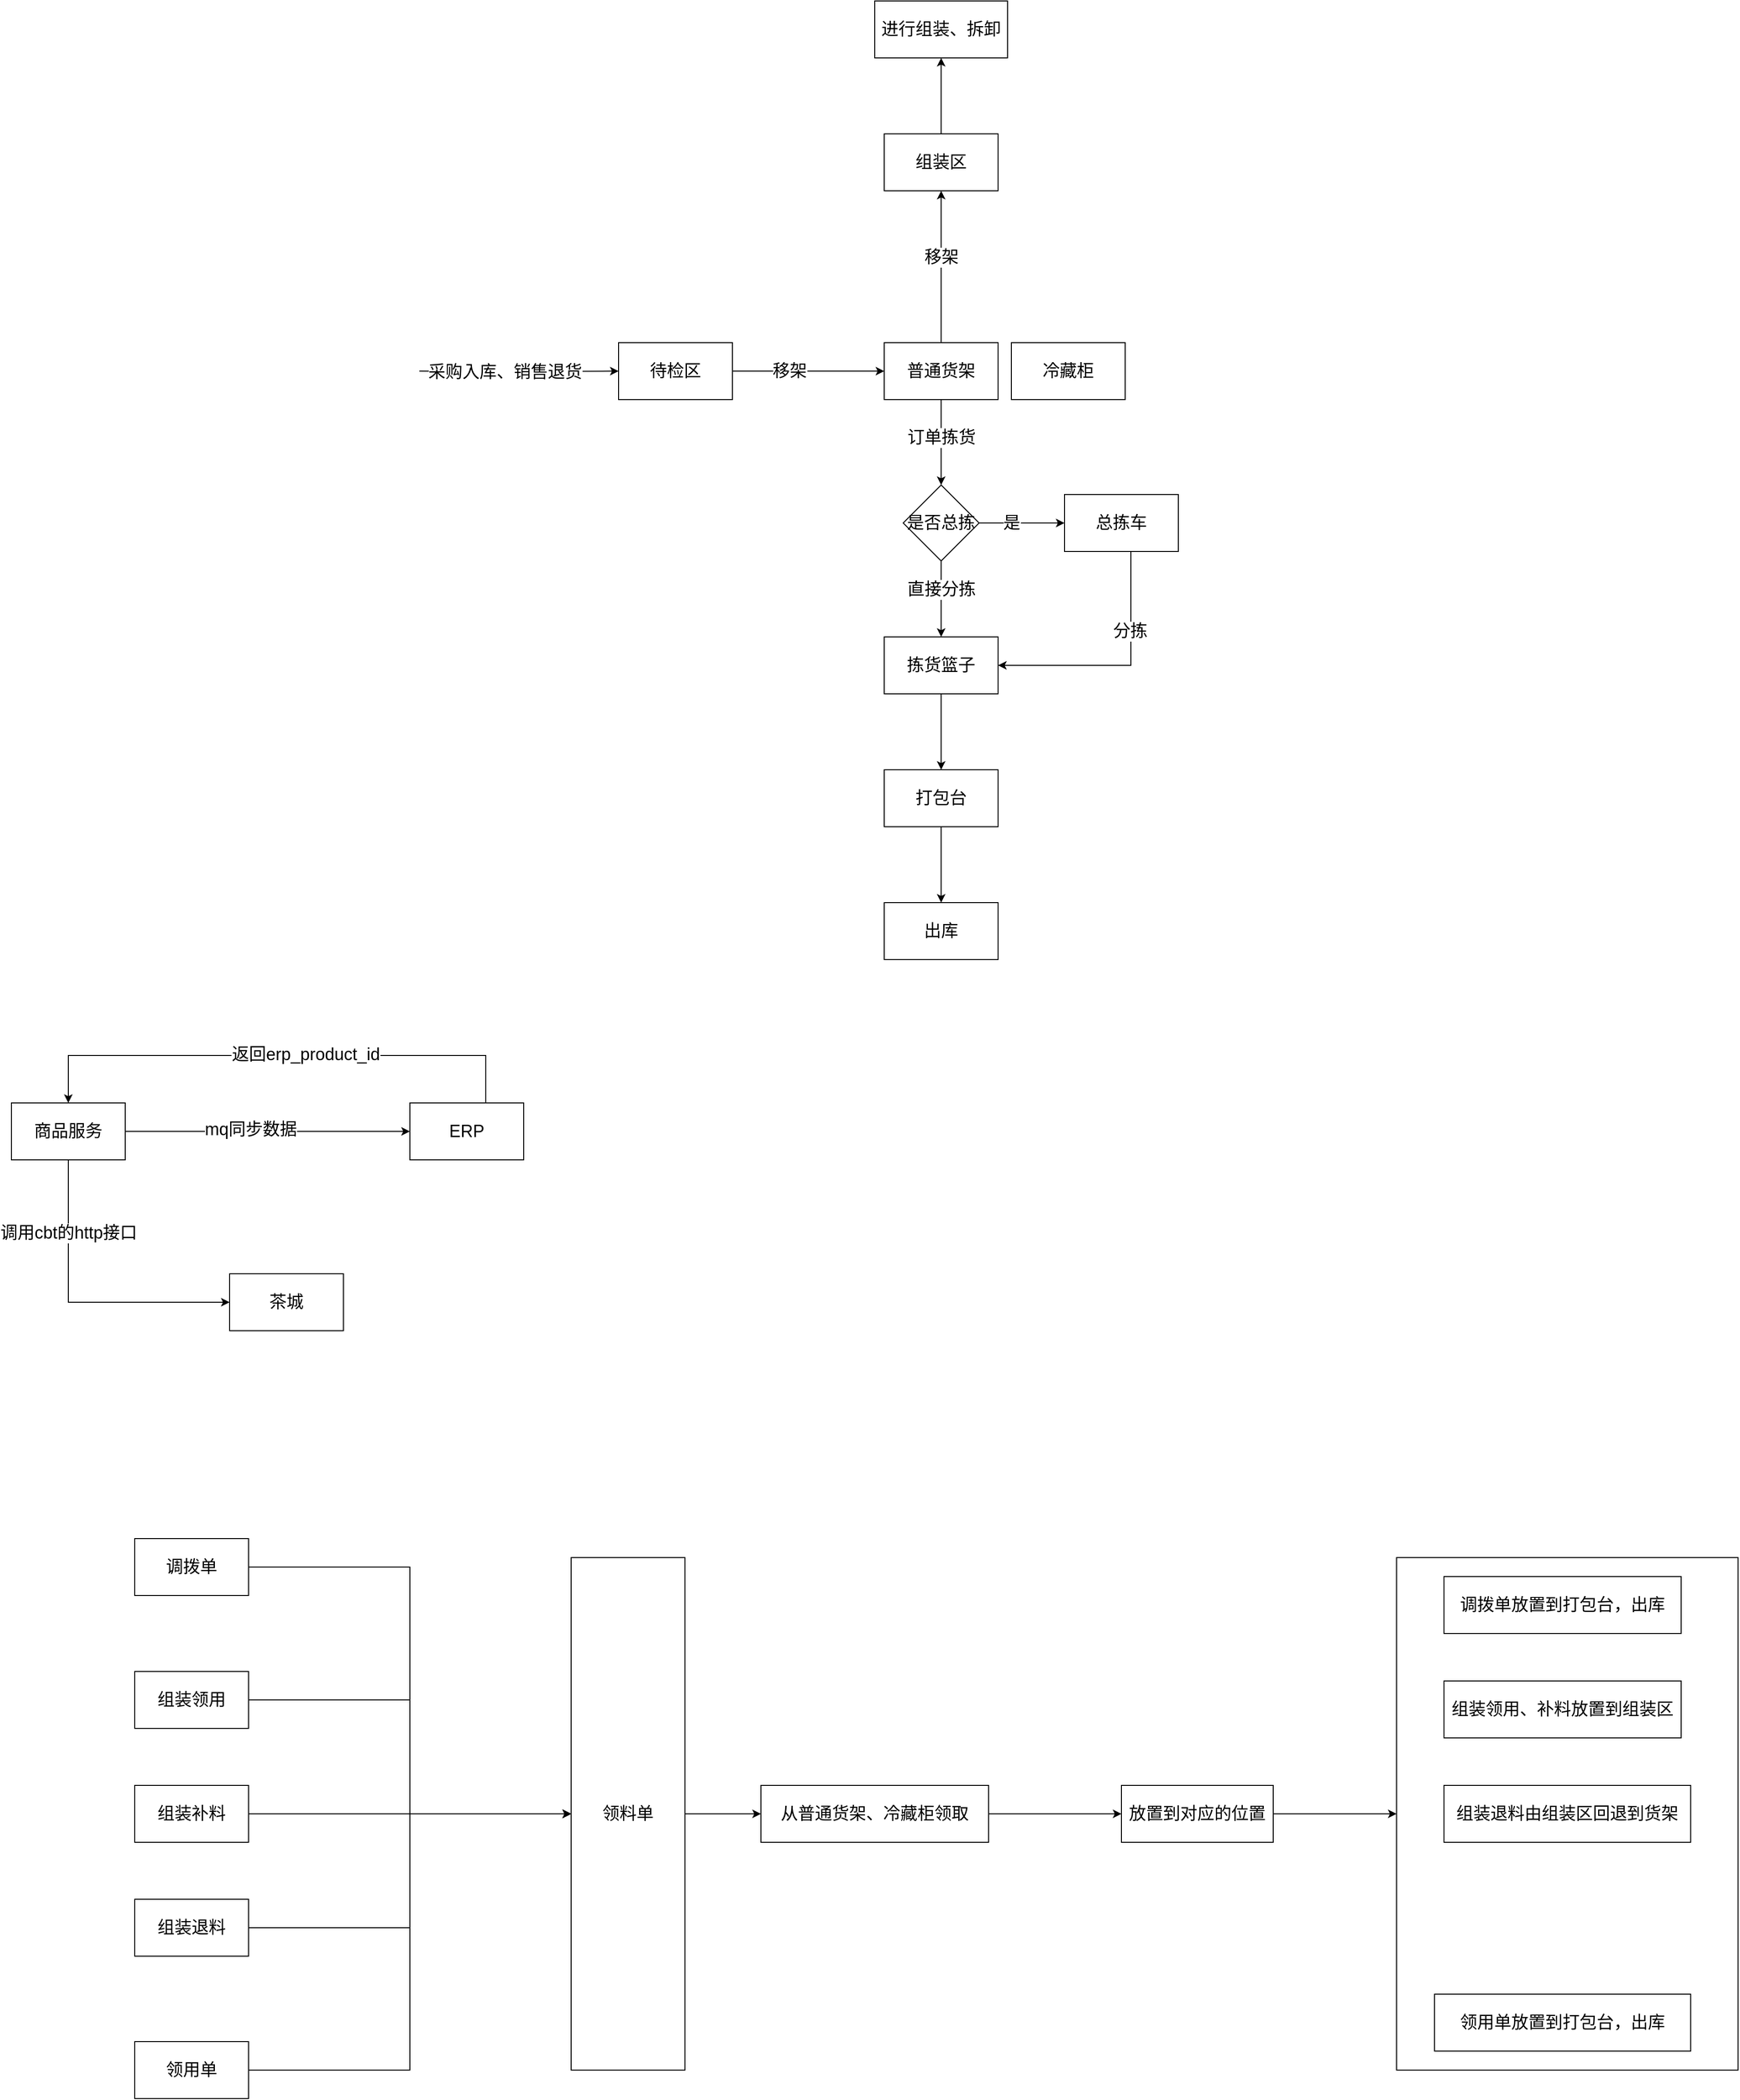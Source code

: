 <mxfile version="16.5.6" type="github">
  <diagram id="Mu7yk8GuiVk8Gk-UCI4_" name="第 1 页">
    <mxGraphModel dx="2249" dy="1931" grid="1" gridSize="10" guides="1" tooltips="1" connect="1" arrows="1" fold="1" page="1" pageScale="1" pageWidth="827" pageHeight="1169" math="0" shadow="0">
      <root>
        <mxCell id="0" />
        <mxCell id="1" parent="0" />
        <mxCell id="oV9n_YVSXL_IAB9L3_i6-15" style="edgeStyle=orthogonalEdgeStyle;rounded=0;orthogonalLoop=1;jettySize=auto;html=1;entryX=0;entryY=0.5;entryDx=0;entryDy=0;fontSize=18;" edge="1" parent="1" source="oV9n_YVSXL_IAB9L3_i6-1" target="oV9n_YVSXL_IAB9L3_i6-5">
          <mxGeometry relative="1" as="geometry" />
        </mxCell>
        <mxCell id="oV9n_YVSXL_IAB9L3_i6-16" value="移架" style="edgeLabel;html=1;align=center;verticalAlign=middle;resizable=0;points=[];fontSize=18;" vertex="1" connectable="0" parent="oV9n_YVSXL_IAB9L3_i6-15">
          <mxGeometry x="-0.25" relative="1" as="geometry">
            <mxPoint as="offset" />
          </mxGeometry>
        </mxCell>
        <mxCell id="oV9n_YVSXL_IAB9L3_i6-1" value="待检区" style="rounded=0;whiteSpace=wrap;html=1;fontSize=18;" vertex="1" parent="1">
          <mxGeometry x="60" y="100" width="120" height="60" as="geometry" />
        </mxCell>
        <mxCell id="oV9n_YVSXL_IAB9L3_i6-12" style="edgeStyle=orthogonalEdgeStyle;rounded=0;orthogonalLoop=1;jettySize=auto;html=1;entryX=0.5;entryY=0;entryDx=0;entryDy=0;fontSize=18;" edge="1" parent="1" source="oV9n_YVSXL_IAB9L3_i6-2" target="oV9n_YVSXL_IAB9L3_i6-4">
          <mxGeometry relative="1" as="geometry" />
        </mxCell>
        <mxCell id="oV9n_YVSXL_IAB9L3_i6-2" value="拣货篮子" style="rounded=0;whiteSpace=wrap;html=1;fontSize=18;" vertex="1" parent="1">
          <mxGeometry x="340" y="410" width="120" height="60" as="geometry" />
        </mxCell>
        <mxCell id="oV9n_YVSXL_IAB9L3_i6-27" style="edgeStyle=orthogonalEdgeStyle;rounded=0;orthogonalLoop=1;jettySize=auto;html=1;entryX=1;entryY=0.5;entryDx=0;entryDy=0;fontSize=18;" edge="1" parent="1" source="oV9n_YVSXL_IAB9L3_i6-3" target="oV9n_YVSXL_IAB9L3_i6-2">
          <mxGeometry relative="1" as="geometry">
            <Array as="points">
              <mxPoint x="600" y="440" />
            </Array>
          </mxGeometry>
        </mxCell>
        <mxCell id="oV9n_YVSXL_IAB9L3_i6-28" value="分拣" style="edgeLabel;html=1;align=center;verticalAlign=middle;resizable=0;points=[];fontSize=18;" vertex="1" connectable="0" parent="oV9n_YVSXL_IAB9L3_i6-27">
          <mxGeometry x="-0.352" y="-1" relative="1" as="geometry">
            <mxPoint as="offset" />
          </mxGeometry>
        </mxCell>
        <mxCell id="oV9n_YVSXL_IAB9L3_i6-3" value="总拣车" style="rounded=0;whiteSpace=wrap;html=1;fontSize=18;" vertex="1" parent="1">
          <mxGeometry x="530" y="260" width="120" height="60" as="geometry" />
        </mxCell>
        <mxCell id="oV9n_YVSXL_IAB9L3_i6-18" value="" style="edgeStyle=orthogonalEdgeStyle;rounded=0;orthogonalLoop=1;jettySize=auto;html=1;fontSize=18;" edge="1" parent="1" source="oV9n_YVSXL_IAB9L3_i6-4" target="oV9n_YVSXL_IAB9L3_i6-17">
          <mxGeometry relative="1" as="geometry" />
        </mxCell>
        <mxCell id="oV9n_YVSXL_IAB9L3_i6-4" value="打包台" style="rounded=0;whiteSpace=wrap;html=1;fontSize=18;" vertex="1" parent="1">
          <mxGeometry x="340" y="550" width="120" height="60" as="geometry" />
        </mxCell>
        <mxCell id="oV9n_YVSXL_IAB9L3_i6-9" value="" style="edgeStyle=orthogonalEdgeStyle;rounded=0;orthogonalLoop=1;jettySize=auto;html=1;fontSize=18;" edge="1" parent="1" source="oV9n_YVSXL_IAB9L3_i6-5" target="oV9n_YVSXL_IAB9L3_i6-8">
          <mxGeometry relative="1" as="geometry" />
        </mxCell>
        <mxCell id="oV9n_YVSXL_IAB9L3_i6-24" value="订单拣货" style="edgeLabel;html=1;align=center;verticalAlign=middle;resizable=0;points=[];fontSize=18;" vertex="1" connectable="0" parent="oV9n_YVSXL_IAB9L3_i6-9">
          <mxGeometry x="-0.309" y="2" relative="1" as="geometry">
            <mxPoint x="-2" y="9" as="offset" />
          </mxGeometry>
        </mxCell>
        <mxCell id="oV9n_YVSXL_IAB9L3_i6-13" style="edgeStyle=orthogonalEdgeStyle;rounded=0;orthogonalLoop=1;jettySize=auto;html=1;fontSize=18;" edge="1" parent="1" source="oV9n_YVSXL_IAB9L3_i6-5" target="oV9n_YVSXL_IAB9L3_i6-7">
          <mxGeometry relative="1" as="geometry" />
        </mxCell>
        <mxCell id="oV9n_YVSXL_IAB9L3_i6-14" value="移架" style="edgeLabel;html=1;align=center;verticalAlign=middle;resizable=0;points=[];fontSize=18;" vertex="1" connectable="0" parent="oV9n_YVSXL_IAB9L3_i6-13">
          <mxGeometry x="0.125" relative="1" as="geometry">
            <mxPoint as="offset" />
          </mxGeometry>
        </mxCell>
        <mxCell id="oV9n_YVSXL_IAB9L3_i6-5" value="普通货架" style="rounded=0;whiteSpace=wrap;html=1;fontSize=18;" vertex="1" parent="1">
          <mxGeometry x="340" y="100" width="120" height="60" as="geometry" />
        </mxCell>
        <mxCell id="oV9n_YVSXL_IAB9L3_i6-6" value="冷藏柜" style="rounded=0;whiteSpace=wrap;html=1;fontSize=18;" vertex="1" parent="1">
          <mxGeometry x="474" y="100" width="120" height="60" as="geometry" />
        </mxCell>
        <mxCell id="oV9n_YVSXL_IAB9L3_i6-26" value="" style="edgeStyle=orthogonalEdgeStyle;rounded=0;orthogonalLoop=1;jettySize=auto;html=1;fontSize=18;" edge="1" parent="1" source="oV9n_YVSXL_IAB9L3_i6-7" target="oV9n_YVSXL_IAB9L3_i6-25">
          <mxGeometry relative="1" as="geometry" />
        </mxCell>
        <mxCell id="oV9n_YVSXL_IAB9L3_i6-7" value="组装区" style="rounded=0;whiteSpace=wrap;html=1;fontSize=18;" vertex="1" parent="1">
          <mxGeometry x="340" y="-120" width="120" height="60" as="geometry" />
        </mxCell>
        <mxCell id="oV9n_YVSXL_IAB9L3_i6-10" style="edgeStyle=orthogonalEdgeStyle;rounded=0;orthogonalLoop=1;jettySize=auto;html=1;entryX=0.5;entryY=0;entryDx=0;entryDy=0;fontSize=18;" edge="1" parent="1" source="oV9n_YVSXL_IAB9L3_i6-8" target="oV9n_YVSXL_IAB9L3_i6-2">
          <mxGeometry relative="1" as="geometry">
            <Array as="points">
              <mxPoint x="400" y="370" />
              <mxPoint x="400" y="370" />
            </Array>
          </mxGeometry>
        </mxCell>
        <mxCell id="oV9n_YVSXL_IAB9L3_i6-30" value="直接分拣" style="edgeLabel;html=1;align=center;verticalAlign=middle;resizable=0;points=[];fontSize=18;" vertex="1" connectable="0" parent="oV9n_YVSXL_IAB9L3_i6-10">
          <mxGeometry x="-0.25" y="-1" relative="1" as="geometry">
            <mxPoint x="1" as="offset" />
          </mxGeometry>
        </mxCell>
        <mxCell id="oV9n_YVSXL_IAB9L3_i6-11" style="edgeStyle=orthogonalEdgeStyle;rounded=0;orthogonalLoop=1;jettySize=auto;html=1;entryX=0;entryY=0.5;entryDx=0;entryDy=0;fontSize=18;" edge="1" parent="1" source="oV9n_YVSXL_IAB9L3_i6-8" target="oV9n_YVSXL_IAB9L3_i6-3">
          <mxGeometry relative="1" as="geometry" />
        </mxCell>
        <mxCell id="oV9n_YVSXL_IAB9L3_i6-29" value="是" style="edgeLabel;html=1;align=center;verticalAlign=middle;resizable=0;points=[];fontSize=18;" vertex="1" connectable="0" parent="oV9n_YVSXL_IAB9L3_i6-11">
          <mxGeometry x="-0.244" relative="1" as="geometry">
            <mxPoint as="offset" />
          </mxGeometry>
        </mxCell>
        <mxCell id="oV9n_YVSXL_IAB9L3_i6-8" value="是否总拣" style="rhombus;whiteSpace=wrap;html=1;rounded=0;fontSize=18;" vertex="1" parent="1">
          <mxGeometry x="360" y="250" width="80" height="80" as="geometry" />
        </mxCell>
        <mxCell id="oV9n_YVSXL_IAB9L3_i6-17" value="出库" style="whiteSpace=wrap;html=1;rounded=0;fontSize=18;" vertex="1" parent="1">
          <mxGeometry x="340" y="690" width="120" height="60" as="geometry" />
        </mxCell>
        <mxCell id="oV9n_YVSXL_IAB9L3_i6-22" style="edgeStyle=orthogonalEdgeStyle;rounded=0;orthogonalLoop=1;jettySize=auto;html=1;fontSize=18;" edge="1" parent="1" target="oV9n_YVSXL_IAB9L3_i6-1">
          <mxGeometry relative="1" as="geometry">
            <mxPoint x="-150" y="130" as="sourcePoint" />
          </mxGeometry>
        </mxCell>
        <mxCell id="oV9n_YVSXL_IAB9L3_i6-23" value="采购入库、销售退货" style="edgeLabel;html=1;align=center;verticalAlign=middle;resizable=0;points=[];fontSize=18;" vertex="1" connectable="0" parent="oV9n_YVSXL_IAB9L3_i6-22">
          <mxGeometry x="-0.152" relative="1" as="geometry">
            <mxPoint as="offset" />
          </mxGeometry>
        </mxCell>
        <mxCell id="oV9n_YVSXL_IAB9L3_i6-25" value="进行组装、拆卸" style="whiteSpace=wrap;html=1;rounded=0;fontSize=18;" vertex="1" parent="1">
          <mxGeometry x="330" y="-260" width="140" height="60" as="geometry" />
        </mxCell>
        <mxCell id="oV9n_YVSXL_IAB9L3_i6-36" style="edgeStyle=orthogonalEdgeStyle;rounded=0;orthogonalLoop=1;jettySize=auto;html=1;entryX=0;entryY=0.5;entryDx=0;entryDy=0;fontSize=18;" edge="1" parent="1" source="oV9n_YVSXL_IAB9L3_i6-33" target="oV9n_YVSXL_IAB9L3_i6-34">
          <mxGeometry relative="1" as="geometry" />
        </mxCell>
        <mxCell id="oV9n_YVSXL_IAB9L3_i6-37" value="mq同步数据" style="edgeLabel;html=1;align=center;verticalAlign=middle;resizable=0;points=[];fontSize=18;" vertex="1" connectable="0" parent="oV9n_YVSXL_IAB9L3_i6-36">
          <mxGeometry x="-0.125" y="2" relative="1" as="geometry">
            <mxPoint as="offset" />
          </mxGeometry>
        </mxCell>
        <mxCell id="oV9n_YVSXL_IAB9L3_i6-38" style="edgeStyle=orthogonalEdgeStyle;rounded=0;orthogonalLoop=1;jettySize=auto;html=1;entryX=0;entryY=0.5;entryDx=0;entryDy=0;fontSize=18;" edge="1" parent="1" source="oV9n_YVSXL_IAB9L3_i6-33" target="oV9n_YVSXL_IAB9L3_i6-35">
          <mxGeometry relative="1" as="geometry">
            <Array as="points">
              <mxPoint x="-520" y="1111" />
            </Array>
          </mxGeometry>
        </mxCell>
        <mxCell id="oV9n_YVSXL_IAB9L3_i6-39" value="调用cbt的http接口" style="edgeLabel;html=1;align=center;verticalAlign=middle;resizable=0;points=[];fontSize=18;" vertex="1" connectable="0" parent="oV9n_YVSXL_IAB9L3_i6-38">
          <mxGeometry x="-0.671" y="-3" relative="1" as="geometry">
            <mxPoint x="3" y="24" as="offset" />
          </mxGeometry>
        </mxCell>
        <mxCell id="oV9n_YVSXL_IAB9L3_i6-33" value="商品服务" style="rounded=0;whiteSpace=wrap;html=1;fontSize=18;" vertex="1" parent="1">
          <mxGeometry x="-580" y="901" width="120" height="60" as="geometry" />
        </mxCell>
        <mxCell id="oV9n_YVSXL_IAB9L3_i6-40" style="edgeStyle=orthogonalEdgeStyle;rounded=0;orthogonalLoop=1;jettySize=auto;html=1;entryX=0.5;entryY=0;entryDx=0;entryDy=0;fontSize=18;" edge="1" parent="1" source="oV9n_YVSXL_IAB9L3_i6-34" target="oV9n_YVSXL_IAB9L3_i6-33">
          <mxGeometry relative="1" as="geometry">
            <Array as="points">
              <mxPoint x="-80" y="851" />
              <mxPoint x="-520" y="851" />
            </Array>
          </mxGeometry>
        </mxCell>
        <mxCell id="oV9n_YVSXL_IAB9L3_i6-41" value="返回erp_product_id" style="edgeLabel;html=1;align=center;verticalAlign=middle;resizable=0;points=[];fontSize=18;" vertex="1" connectable="0" parent="oV9n_YVSXL_IAB9L3_i6-40">
          <mxGeometry x="-0.111" y="-1" relative="1" as="geometry">
            <mxPoint as="offset" />
          </mxGeometry>
        </mxCell>
        <mxCell id="oV9n_YVSXL_IAB9L3_i6-34" value="ERP" style="rounded=0;whiteSpace=wrap;html=1;fontSize=18;" vertex="1" parent="1">
          <mxGeometry x="-160" y="901" width="120" height="60" as="geometry" />
        </mxCell>
        <mxCell id="oV9n_YVSXL_IAB9L3_i6-35" value="茶城" style="rounded=0;whiteSpace=wrap;html=1;fontSize=18;" vertex="1" parent="1">
          <mxGeometry x="-350" y="1081" width="120" height="60" as="geometry" />
        </mxCell>
        <mxCell id="oV9n_YVSXL_IAB9L3_i6-54" value="" style="edgeStyle=orthogonalEdgeStyle;rounded=0;orthogonalLoop=1;jettySize=auto;html=1;fontSize=18;" edge="1" parent="1" source="oV9n_YVSXL_IAB9L3_i6-42" target="oV9n_YVSXL_IAB9L3_i6-53">
          <mxGeometry relative="1" as="geometry" />
        </mxCell>
        <mxCell id="oV9n_YVSXL_IAB9L3_i6-42" value="领料单" style="rounded=0;whiteSpace=wrap;html=1;fontSize=18;" vertex="1" parent="1">
          <mxGeometry x="10" y="1380" width="120" height="540" as="geometry" />
        </mxCell>
        <mxCell id="oV9n_YVSXL_IAB9L3_i6-48" style="edgeStyle=orthogonalEdgeStyle;rounded=0;orthogonalLoop=1;jettySize=auto;html=1;entryX=0;entryY=0.5;entryDx=0;entryDy=0;fontSize=18;" edge="1" parent="1" source="oV9n_YVSXL_IAB9L3_i6-43" target="oV9n_YVSXL_IAB9L3_i6-42">
          <mxGeometry relative="1" as="geometry" />
        </mxCell>
        <mxCell id="oV9n_YVSXL_IAB9L3_i6-43" value="调拨单" style="rounded=0;whiteSpace=wrap;html=1;fontSize=18;" vertex="1" parent="1">
          <mxGeometry x="-450" y="1360" width="120" height="60" as="geometry" />
        </mxCell>
        <mxCell id="oV9n_YVSXL_IAB9L3_i6-49" style="edgeStyle=orthogonalEdgeStyle;rounded=0;orthogonalLoop=1;jettySize=auto;html=1;entryX=0;entryY=0.5;entryDx=0;entryDy=0;fontSize=18;" edge="1" parent="1" source="oV9n_YVSXL_IAB9L3_i6-44" target="oV9n_YVSXL_IAB9L3_i6-42">
          <mxGeometry relative="1" as="geometry" />
        </mxCell>
        <mxCell id="oV9n_YVSXL_IAB9L3_i6-44" value="组装领用" style="rounded=0;whiteSpace=wrap;html=1;fontSize=18;" vertex="1" parent="1">
          <mxGeometry x="-450" y="1500" width="120" height="60" as="geometry" />
        </mxCell>
        <mxCell id="oV9n_YVSXL_IAB9L3_i6-50" style="edgeStyle=orthogonalEdgeStyle;rounded=0;orthogonalLoop=1;jettySize=auto;html=1;entryX=0;entryY=0.5;entryDx=0;entryDy=0;fontSize=18;" edge="1" parent="1" source="oV9n_YVSXL_IAB9L3_i6-45" target="oV9n_YVSXL_IAB9L3_i6-42">
          <mxGeometry relative="1" as="geometry" />
        </mxCell>
        <mxCell id="oV9n_YVSXL_IAB9L3_i6-45" value="组装补料" style="rounded=0;whiteSpace=wrap;html=1;fontSize=18;" vertex="1" parent="1">
          <mxGeometry x="-450" y="1620" width="120" height="60" as="geometry" />
        </mxCell>
        <mxCell id="oV9n_YVSXL_IAB9L3_i6-51" style="edgeStyle=orthogonalEdgeStyle;rounded=0;orthogonalLoop=1;jettySize=auto;html=1;entryX=0;entryY=0.5;entryDx=0;entryDy=0;fontSize=18;" edge="1" parent="1" source="oV9n_YVSXL_IAB9L3_i6-46" target="oV9n_YVSXL_IAB9L3_i6-42">
          <mxGeometry relative="1" as="geometry" />
        </mxCell>
        <mxCell id="oV9n_YVSXL_IAB9L3_i6-46" value="组装退料" style="rounded=0;whiteSpace=wrap;html=1;fontSize=18;" vertex="1" parent="1">
          <mxGeometry x="-450" y="1740" width="120" height="60" as="geometry" />
        </mxCell>
        <mxCell id="oV9n_YVSXL_IAB9L3_i6-52" style="edgeStyle=orthogonalEdgeStyle;rounded=0;orthogonalLoop=1;jettySize=auto;html=1;entryX=0;entryY=0.5;entryDx=0;entryDy=0;fontSize=18;" edge="1" parent="1" source="oV9n_YVSXL_IAB9L3_i6-47" target="oV9n_YVSXL_IAB9L3_i6-42">
          <mxGeometry relative="1" as="geometry" />
        </mxCell>
        <mxCell id="oV9n_YVSXL_IAB9L3_i6-47" value="领用单" style="rounded=0;whiteSpace=wrap;html=1;fontSize=18;" vertex="1" parent="1">
          <mxGeometry x="-450" y="1890" width="120" height="60" as="geometry" />
        </mxCell>
        <mxCell id="oV9n_YVSXL_IAB9L3_i6-56" value="" style="edgeStyle=orthogonalEdgeStyle;rounded=0;orthogonalLoop=1;jettySize=auto;html=1;fontSize=18;" edge="1" parent="1" source="oV9n_YVSXL_IAB9L3_i6-53" target="oV9n_YVSXL_IAB9L3_i6-55">
          <mxGeometry relative="1" as="geometry" />
        </mxCell>
        <mxCell id="oV9n_YVSXL_IAB9L3_i6-53" value="从普通货架、冷藏柜领取" style="whiteSpace=wrap;html=1;fontSize=18;rounded=0;" vertex="1" parent="1">
          <mxGeometry x="210" y="1620" width="240" height="60" as="geometry" />
        </mxCell>
        <mxCell id="oV9n_YVSXL_IAB9L3_i6-58" style="edgeStyle=orthogonalEdgeStyle;rounded=0;orthogonalLoop=1;jettySize=auto;html=1;entryX=0;entryY=0.5;entryDx=0;entryDy=0;fontSize=18;" edge="1" parent="1" source="oV9n_YVSXL_IAB9L3_i6-55" target="oV9n_YVSXL_IAB9L3_i6-57">
          <mxGeometry relative="1" as="geometry" />
        </mxCell>
        <mxCell id="oV9n_YVSXL_IAB9L3_i6-55" value="放置到对应的位置" style="whiteSpace=wrap;html=1;fontSize=18;rounded=0;" vertex="1" parent="1">
          <mxGeometry x="590" y="1620" width="160" height="60" as="geometry" />
        </mxCell>
        <mxCell id="oV9n_YVSXL_IAB9L3_i6-57" value="" style="rounded=0;whiteSpace=wrap;html=1;fontSize=18;" vertex="1" parent="1">
          <mxGeometry x="880" y="1380" width="360" height="540" as="geometry" />
        </mxCell>
        <mxCell id="oV9n_YVSXL_IAB9L3_i6-59" value="领用单放置到打包台，出库" style="rounded=0;whiteSpace=wrap;html=1;fontSize=18;" vertex="1" parent="1">
          <mxGeometry x="920" y="1840" width="270" height="60" as="geometry" />
        </mxCell>
        <mxCell id="oV9n_YVSXL_IAB9L3_i6-60" value="调拨单放置到打包台，出库" style="rounded=0;whiteSpace=wrap;html=1;fontSize=18;" vertex="1" parent="1">
          <mxGeometry x="930" y="1400" width="250" height="60" as="geometry" />
        </mxCell>
        <mxCell id="oV9n_YVSXL_IAB9L3_i6-61" value="组装领用、补料放置到组装区" style="rounded=0;whiteSpace=wrap;html=1;fontSize=18;" vertex="1" parent="1">
          <mxGeometry x="930" y="1510" width="250" height="60" as="geometry" />
        </mxCell>
        <mxCell id="oV9n_YVSXL_IAB9L3_i6-62" value="组装退料由组装区回退到货架" style="rounded=0;whiteSpace=wrap;html=1;fontSize=18;" vertex="1" parent="1">
          <mxGeometry x="930" y="1620" width="260" height="60" as="geometry" />
        </mxCell>
      </root>
    </mxGraphModel>
  </diagram>
</mxfile>
